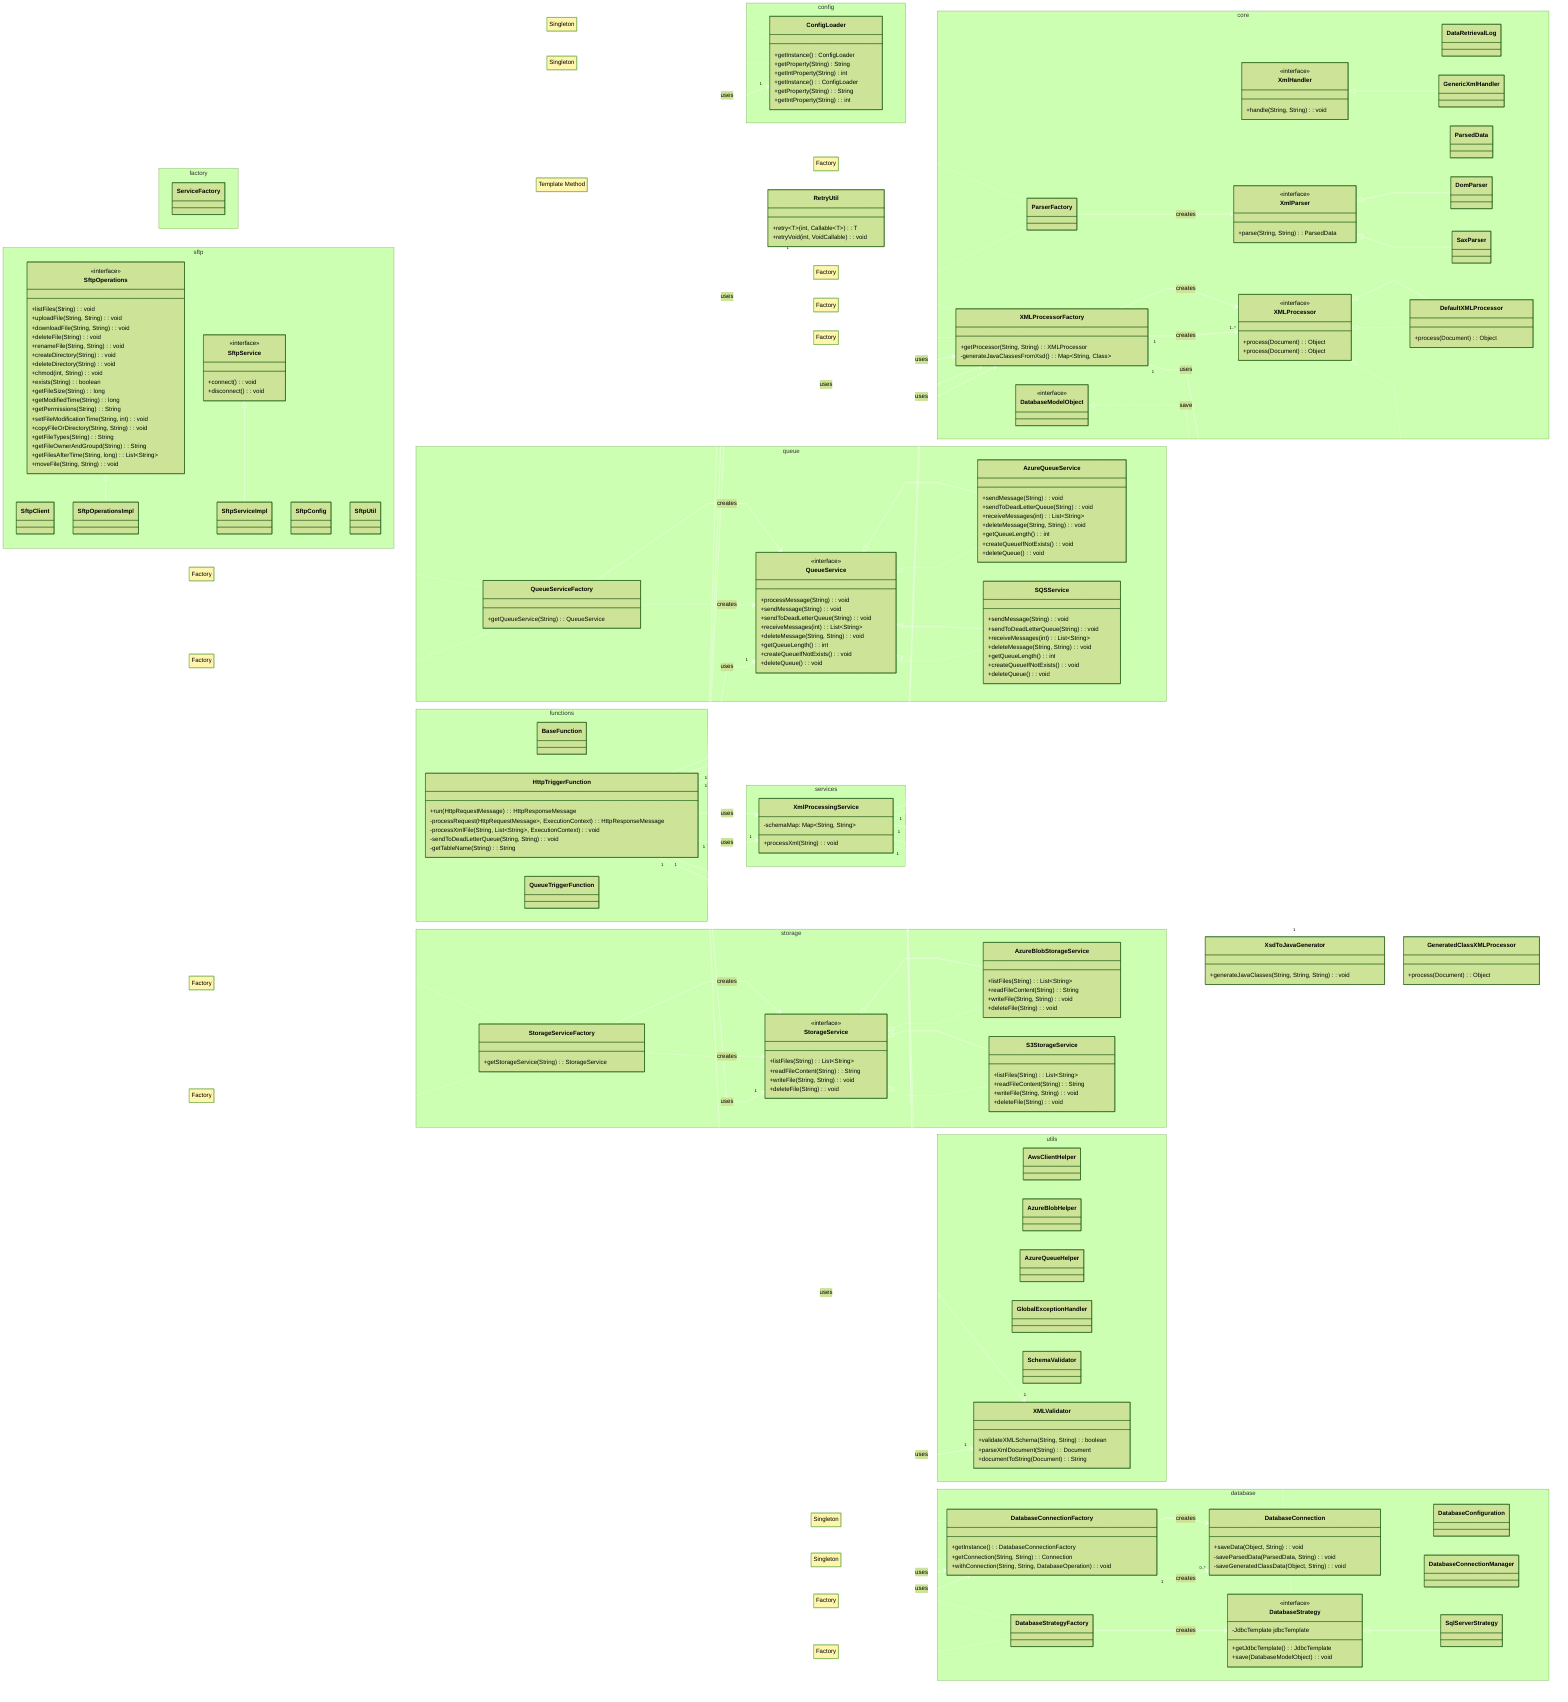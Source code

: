 %%{
  init: {
    "theme": "forest",
    "themeVariables": {
      "primaryColor": "#228b22",
      "primaryTextColor": "#000000",
      "primaryBorderColor": "#006400",
      "lineColor": "#ffffff",
      "secondaryColor": "#8fbc8f",
      "tertiaryColor": "#e0ffe0"
    },
    "flowchart": {
      "curve": "linear"
    }
  }
}%%
classDiagram
    direction LR

%% Config
    namespace config {
        class ConfigLoader {
            +getInstance() ConfigLoader
            +getProperty(String) String
            +getIntProperty(String) int
        }
    }

    namespace core {
        class DatabaseModelObject
        class DataRetrievalLog
        class GenericXmlHandler
        class XmlHandler
        class ParsedData
        class DomParser
        class ParserFactory
        class SaxParser
        class XmlParser
        class DefaultXMLProcessor
        class XMLProcessor
        class XMLProcessorFactory
    }

    namespace database {
        class DatabaseConfiguration
        class DatabaseConnection
        class DatabaseConnectionFactory
        class DatabaseConnectionManager
        class DatabaseStrategy
        class DatabaseStrategyFactory
        class SqlServerStrategy
    }

    namespace factory {
        class ServiceFactory
    }

    namespace functions {
        class BaseFunction
        class HttpTriggerFunction
        class QueueTriggerFunction
    }

    namespace queue {
        class AzureQueueService
        class QueueService
        class QueueServiceFactory
        class SQSService
    }

    namespace services {
        class XmlProcessingService
    }

    namespace sftp {
        class SftpClient
        class SftpConfig
        class SftpOperations
        class SftpOperationsImpl
        class SftpService
        class SftpServiceImpl
        class SftpUtil
    }

    namespace storage {
        class AzureBlobStorageService
        class S3StorageService
        class StorageService
        class StorageServiceFactory
    }

    namespace utils {
        class AwsClientHelper
        class AzureBlobHelper
        class AzureQueueHelper
        class GlobalExceptionHandler
        class SchemaValidator
        class XMLValidator
    }

    XmlHandler <|-- GenericXmlHandler
    XmlParser <|-- DomParser
    XmlParser <|-- SaxParser
    XMLProcessor <|-- DefaultXMLProcessor
    DatabaseStrategy <|-- SqlServerStrategy
    QueueService <|-- AzureQueueService
    QueueService <|-- SQSService
    StorageService <|-- AzureBlobStorageService
    StorageService <|-- S3StorageService
    SftpOperations <|-- SftpOperationsImpl
    SftpService <|-- SftpServiceImpl

    HttpTriggerFunction --> XmlProcessingService : uses
    XmlProcessingService --> XMLProcessorFactory : uses
    XmlProcessingService --> DatabaseConnectionFactory : uses
    XMLProcessorFactory --> XMLProcessor : creates
    ParserFactory --> XmlParser : creates
    DatabaseStrategyFactory --> DatabaseStrategy : creates
    QueueServiceFactory --> QueueService : creates
    StorageServiceFactory --> StorageService : creates
    DatabaseConnectionFactory --> DatabaseConnection : creates

%% Design pattern notes
    note for ConfigLoader "Singleton"
    note for DatabaseConnectionFactory "Singleton"
    note for XMLProcessorFactory "Factory"
    note for ParserFactory "Factory"
    note for DatabaseStrategyFactory "Factory"
    note for QueueServiceFactory "Factory"
    note for StorageServiceFactory "Factory"

%% Core Components
    class HttpTriggerFunction {
        +run(HttpRequestMessage): HttpResponseMessage
        -processRequest(HttpRequestMessage<Optional<String>>, ExecutionContext): HttpResponseMessage
        -processXmlFile(String, List~String~, ExecutionContext): void
        -sendToDeadLetterQueue(String, String): void
        -getTableName(String): String
    }
    class XmlProcessingService {
        -schemaMap: Map~String, String~
        +processXml(String): void
    }
    HttpTriggerFunction "1" --> "1" XmlProcessingService: uses
%% Interfaces
    class XMLProcessor {
        <<interface>>
        +process(Document): Object
    }
    class StorageService {
        <<interface>>
        +listFiles(String): List~String~
        +readFileContent(String): String
        +writeFile(String, String): void
        +deleteFile(String): void
    }
    class QueueService {
        <<interface>>
        +processMessage(String): void
        +sendMessage(String): void
        +sendToDeadLetterQueue(String): void
        +receiveMessages(int): List~String~
        +deleteMessage(String, String): void
        +getQueueLength(): int
        +createQueueIfNotExists(): void
        +deleteQueue(): void
    }
    class SftpOperations {
        <<interface>>
        +listFiles(String): void
        +uploadFile(String, String): void
        +downloadFile(String, String): void
        +deleteFile(String): void
        +renameFile(String, String): void
        +createDirectory(String): void
        +deleteDirectory(String): void
        +chmod(int, String): void
        +exists(String): boolean
        +getFileSize(String): long
        +getModifiedTime(String): long
        +getPermissions(String): String
        +setFileModificationTime(String, int): void
        +copyFileOrDirectory(String, String): void
        +getFileTypes(String): String
        +getFileOwnerAndGroupd(String): String
        +getFilesAfterTime(String, long): List~String~
        +moveFile(String, String): void
    }
    class SftpService {
        <<interface>>
        +connect(): void
        +disconnect(): void
    }
    class DatabaseStrategy {
        <<interface>>
        +getJdbcTemplate(): JdbcTemplate
        +save(DatabaseModelObject): void
    }

    class XMLProcessor {
        <<interface>>
        +process(Document): Object
    }
    class XmlParser {
        <<interface>>
        +parse(String, String): ParsedData
    }
    class XmlHandler {
        <<interface>>
        +handle(String, String): void
    }
    class DatabaseModelObject {
        <<interface>>
    }

%% Implementations
    class DefaultXMLProcessor {
        +process(Document): Object
    }
    class GeneratedClassXMLProcessor {
        +process(Document): Object
    }
    class AzureBlobStorageService {
        +listFiles(String): List~String~
        +readFileContent(String): String
        +writeFile(String, String): void
        +deleteFile(String): void
    }
    class S3StorageService {
        +listFiles(String): List~String~
        +readFileContent(String): String
        +writeFile(String, String): void
        +deleteFile(String): void
    }
    class AzureQueueService {
        +sendMessage(String): void
        +sendToDeadLetterQueue(String): void
        +receiveMessages(int): List~String~
        +deleteMessage(String, String): void
        +getQueueLength(): int
        +createQueueIfNotExists(): void
        +deleteQueue(): void
    }
    class SQSService {
        +sendMessage(String): void
        +sendToDeadLetterQueue(String): void
        +receiveMessages(int): List~String~
        +deleteMessage(String, String): void
        +getQueueLength(): int
        +createQueueIfNotExists(): void
        +deleteQueue(): void
    }

    DatabaseStrategy: -JdbcTemplate jdbcTemplate
    DatabaseModelObject <|.. DatabaseStrategy: save
    XMLProcessor <|.. DefaultXMLProcessor
    XMLProcessor <|.. GeneratedClassXMLProcessor
    StorageService <|.. AzureBlobStorageService
    StorageService <|.. S3StorageService
    QueueService <|.. AzureQueueService
    QueueService <|.. SQSService
%% Database
    class DatabaseConnectionFactory {
        +getInstance(): DatabaseConnectionFactory
        +getConnection(String, String): Connection
        +withConnection(String, String, DatabaseOperation): void
    }
    class DatabaseConnection {
        +saveData(Object, String): void
        -saveParsedData(ParsedData, String): void
        -saveGeneratedClassData(Object, String): void
    }
    DatabaseConnectionFactory "1" --> "0..*" DatabaseConnection: creates
%% Factories
    class XMLProcessorFactory {
        +getProcessor(String, String): XMLProcessor
        -generateJavaClassesFromXsd(): Map~String, Class~
    }
    class StorageServiceFactory {
        +getStorageService(String): StorageService
    }
    class QueueServiceFactory {
        +getQueueService(String): QueueService
    }
    XMLProcessorFactory "1" --> "1..*" XMLProcessor: creates
    StorageServiceFactory ..> StorageService: creates
    QueueServiceFactory ..> QueueService: creates
%% Utilities
    class ConfigLoader {
        +getInstance(): ConfigLoader
        +getProperty(String): String
        +getIntProperty(String): int
    }
    class RetryUtil {
        +retry~T~(int, Callable~T~): T
        +retryVoid(int, VoidCallable): void
    }
    class XMLValidator {
        +validateXMLSchema(String, String): boolean
        +parseXmlDocument(String): Document
        +documentToString(Document): String
    }
    class XsdToJavaGenerator {
        +generateJavaClasses(String, String, String): void
    }

%% Relationships between components
    HttpTriggerFunction "1" --> "1" XMLProcessorFactory: uses
    HttpTriggerFunction "1" --> "1" StorageService: uses
    HttpTriggerFunction "1" --> "1" QueueService: uses
    XmlProcessingService "1" --> "1" XMLProcessorFactory: uses
    XmlProcessingService "1" --> "1" DatabaseConnectionFactory: uses
    XMLProcessorFactory "1" --> "1" XsdToJavaGenerator: uses
    HttpTriggerFunction "1" --> "1" ConfigLoader: uses
    HttpTriggerFunction "1" --> "1" RetryUtil: uses
    HttpTriggerFunction "1" --> "1" XMLValidator: uses
    XmlProcessingService "1" --> "1" XMLValidator: uses
%% Design Patterns
    note for ConfigLoader "Singleton"
    note for DatabaseConnectionFactory "Singleton"
    note for ParserFactory "Factory"
    note for DatabaseStrategyFactory "Factory"
    note for XMLProcessorFactory "Factory"
    note for StorageServiceFactory "Factory"
    note for QueueServiceFactory "Factory"
    note for RetryUtil "Template Method"